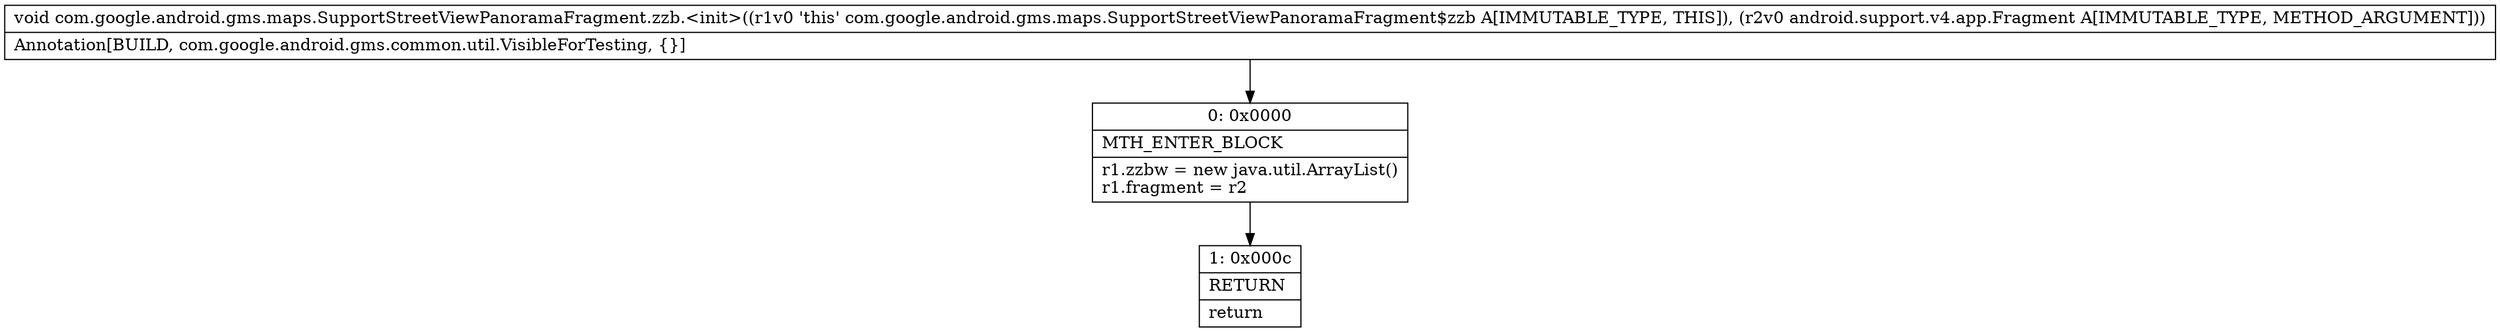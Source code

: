 digraph "CFG forcom.google.android.gms.maps.SupportStreetViewPanoramaFragment.zzb.\<init\>(Landroid\/support\/v4\/app\/Fragment;)V" {
Node_0 [shape=record,label="{0\:\ 0x0000|MTH_ENTER_BLOCK\l|r1.zzbw = new java.util.ArrayList()\lr1.fragment = r2\l}"];
Node_1 [shape=record,label="{1\:\ 0x000c|RETURN\l|return\l}"];
MethodNode[shape=record,label="{void com.google.android.gms.maps.SupportStreetViewPanoramaFragment.zzb.\<init\>((r1v0 'this' com.google.android.gms.maps.SupportStreetViewPanoramaFragment$zzb A[IMMUTABLE_TYPE, THIS]), (r2v0 android.support.v4.app.Fragment A[IMMUTABLE_TYPE, METHOD_ARGUMENT]))  | Annotation[BUILD, com.google.android.gms.common.util.VisibleForTesting, \{\}]\l}"];
MethodNode -> Node_0;
Node_0 -> Node_1;
}


